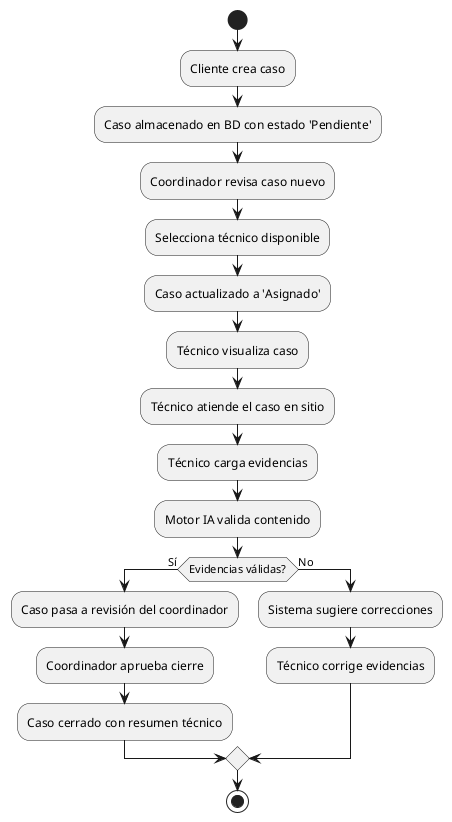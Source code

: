 @startuml Diagrama de actividades
start
:Cliente crea caso;
:Caso almacenado en BD con estado 'Pendiente';
:Coordinador revisa caso nuevo;
:Selecciona técnico disponible;
:Caso actualizado a 'Asignado';
:Técnico visualiza caso;
:Técnico atiende el caso en sitio;
:Técnico carga evidencias;
:Motor IA valida contenido;
if (Evidencias válidas?) then (Sí)
  :Caso pasa a revisión del coordinador;
  :Coordinador aprueba cierre;
  :Caso cerrado con resumen técnico;
else (No)
  :Sistema sugiere correcciones;
  :Técnico corrige evidencias;
endif
stop
@enduml